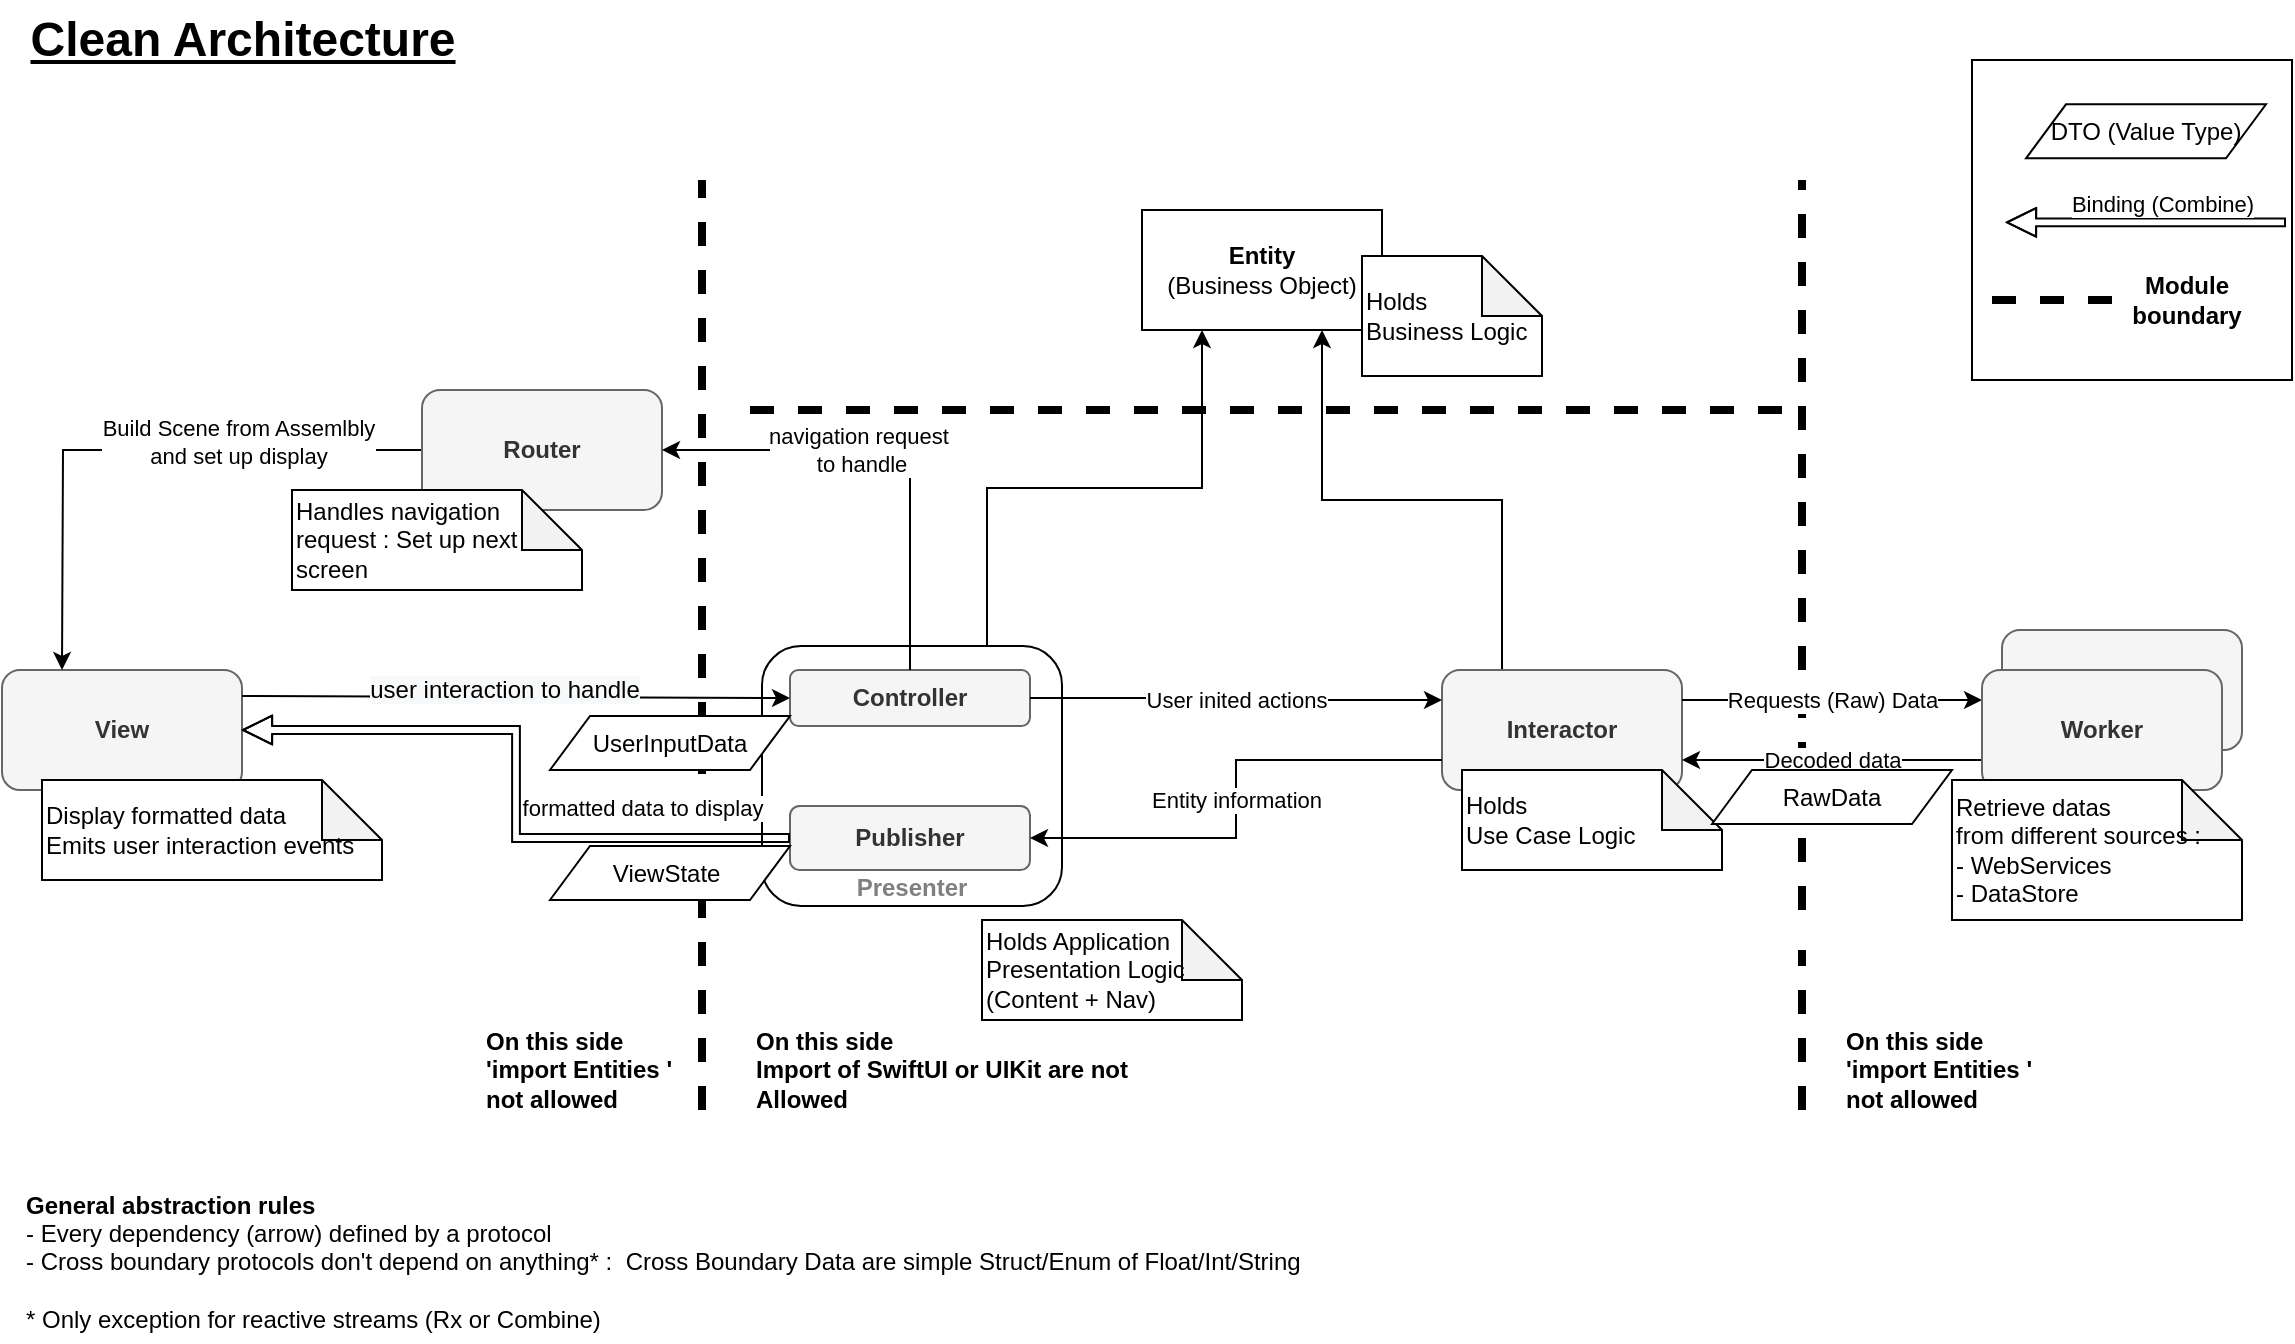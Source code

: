 <mxfile version="20.8.1" type="device"><diagram id="IqsIaZHnXh-778Lgr3Fg" name="Page-1"><mxGraphModel dx="1063" dy="831" grid="1" gridSize="10" guides="1" tooltips="1" connect="1" arrows="1" fold="1" page="1" pageScale="1" pageWidth="1169" pageHeight="827" math="0" shadow="0"><root><mxCell id="0"/><mxCell id="1" parent="0"/><mxCell id="jAiURIIAvoIftHYoV2iD-1" value="" style="whiteSpace=wrap;html=1;aspect=fixed;" parent="1" vertex="1"><mxGeometry x="1000" y="40" width="160" height="160" as="geometry"/></mxCell><mxCell id="2B9m5LGd9bEnkK_E82YT-1" value="&lt;b&gt;View&lt;/b&gt;" style="rounded=1;whiteSpace=wrap;html=1;fillColor=#f5f5f5;fontColor=#333333;strokeColor=#666666;" parent="1" vertex="1"><mxGeometry x="15" y="345" width="120" height="60" as="geometry"/></mxCell><mxCell id="2B9m5LGd9bEnkK_E82YT-20" style="edgeStyle=orthogonalEdgeStyle;rounded=0;orthogonalLoop=1;jettySize=auto;html=1;exitX=0;exitY=0.5;exitDx=0;exitDy=0;" parent="1" source="2B9m5LGd9bEnkK_E82YT-3" edge="1"><mxGeometry relative="1" as="geometry"><mxPoint x="45" y="345" as="targetPoint"/></mxGeometry></mxCell><mxCell id="_FerT0JbUeN8KcOLFhlX-1" value="Build Scene from Assemlbly &lt;br&gt;and&amp;nbsp;set up display" style="edgeLabel;html=1;align=center;verticalAlign=middle;resizable=0;points=[];" parent="2B9m5LGd9bEnkK_E82YT-20" vertex="1" connectable="0"><mxGeometry x="-0.442" y="-4" relative="1" as="geometry"><mxPoint x="-11" as="offset"/></mxGeometry></mxCell><mxCell id="2B9m5LGd9bEnkK_E82YT-3" value="&lt;b&gt;Router&lt;/b&gt;" style="rounded=1;whiteSpace=wrap;html=1;fillColor=#f5f5f5;fontColor=#333333;strokeColor=#666666;" parent="1" vertex="1"><mxGeometry x="225" y="205" width="120" height="60" as="geometry"/></mxCell><mxCell id="2B9m5LGd9bEnkK_E82YT-9" value="Holds Application &lt;br&gt;Presentation Logic &lt;br&gt;(Content + Nav)" style="shape=note;whiteSpace=wrap;html=1;backgroundOutline=1;darkOpacity=0.05;align=left;" parent="1" vertex="1"><mxGeometry x="505" y="470" width="130" height="50" as="geometry"/></mxCell><mxCell id="_FerT0JbUeN8KcOLFhlX-2" value="" style="endArrow=none;dashed=1;html=1;rounded=0;endSize=9;startSize=9;strokeWidth=4;" parent="1" edge="1"><mxGeometry width="50" height="50" relative="1" as="geometry"><mxPoint x="365" y="565" as="sourcePoint"/><mxPoint x="365" y="100" as="targetPoint"/></mxGeometry></mxCell><mxCell id="_FerT0JbUeN8KcOLFhlX-3" value="" style="endArrow=none;dashed=1;html=1;rounded=0;endSize=9;startSize=9;strokeWidth=4;startArrow=none;" parent="1" edge="1"><mxGeometry width="50" height="50" relative="1" as="geometry"><mxPoint x="915" y="465" as="sourcePoint"/><mxPoint x="915" y="100" as="targetPoint"/></mxGeometry></mxCell><mxCell id="_FerT0JbUeN8KcOLFhlX-4" value="&lt;b&gt;On this side&amp;nbsp;&lt;br&gt;Import of SwiftUI or UIKit are not&lt;br&gt;Allowed&lt;br&gt;&lt;/b&gt;" style="text;html=1;align=left;verticalAlign=middle;resizable=0;points=[];autosize=1;strokeColor=none;fillColor=none;" parent="1" vertex="1"><mxGeometry x="390" y="515" width="210" height="60" as="geometry"/></mxCell><mxCell id="o6d9IS9fS-FhpDyLB6n2-5" style="edgeStyle=orthogonalEdgeStyle;rounded=0;orthogonalLoop=1;jettySize=auto;html=1;exitX=0.25;exitY=0;exitDx=0;exitDy=0;entryX=0.75;entryY=1;entryDx=0;entryDy=0;" parent="1" source="_FerT0JbUeN8KcOLFhlX-5" target="2B9m5LGd9bEnkK_E82YT-7" edge="1"><mxGeometry relative="1" as="geometry"/></mxCell><mxCell id="_FerT0JbUeN8KcOLFhlX-5" value="&lt;b&gt;Interactor&lt;/b&gt;" style="rounded=1;whiteSpace=wrap;html=1;fillColor=#f5f5f5;fontColor=#333333;strokeColor=#666666;" parent="1" vertex="1"><mxGeometry x="735" y="345" width="120" height="60" as="geometry"/></mxCell><mxCell id="_FerT0JbUeN8KcOLFhlX-7" value="&lt;b&gt;On this side&amp;nbsp;&lt;br&gt;'import Entities '&amp;nbsp;&lt;br&gt;not allowed&lt;br&gt;&lt;/b&gt;" style="text;html=1;align=left;verticalAlign=middle;resizable=0;points=[];autosize=1;strokeColor=none;fillColor=none;" parent="1" vertex="1"><mxGeometry x="935" y="515" width="120" height="60" as="geometry"/></mxCell><mxCell id="_FerT0JbUeN8KcOLFhlX-8" value="" style="endArrow=none;dashed=1;html=1;rounded=0;endSize=9;startSize=9;strokeWidth=4;" parent="1" edge="1"><mxGeometry width="50" height="50" relative="1" as="geometry"><mxPoint x="1070" y="160" as="sourcePoint"/><mxPoint x="1000" y="160" as="targetPoint"/></mxGeometry></mxCell><mxCell id="_FerT0JbUeN8KcOLFhlX-12" value="Holds&amp;nbsp;&lt;br&gt;Use Case Logic" style="shape=note;whiteSpace=wrap;html=1;backgroundOutline=1;darkOpacity=0.05;align=left;" parent="1" vertex="1"><mxGeometry x="745" y="395" width="130" height="50" as="geometry"/></mxCell><mxCell id="_FerT0JbUeN8KcOLFhlX-13" value="Handles navigation request : Set up next screen" style="shape=note;whiteSpace=wrap;html=1;backgroundOutline=1;darkOpacity=0.05;align=left;" parent="1" vertex="1"><mxGeometry x="160" y="255" width="145" height="50" as="geometry"/></mxCell><mxCell id="_FerT0JbUeN8KcOLFhlX-17" value="Requests (Raw) Data" style="edgeStyle=orthogonalEdgeStyle;rounded=0;orthogonalLoop=1;jettySize=auto;html=1;exitX=1;exitY=0.25;exitDx=0;exitDy=0;entryX=0;entryY=0.25;entryDx=0;entryDy=0;strokeWidth=1;startSize=6;endSize=6;" parent="1" source="_FerT0JbUeN8KcOLFhlX-5" target="2B9m5LGd9bEnkK_E82YT-4" edge="1"><mxGeometry relative="1" as="geometry"><mxPoint x="859" y="365" as="sourcePoint"/><mxPoint x="1065" y="365" as="targetPoint"/></mxGeometry></mxCell><mxCell id="_FerT0JbUeN8KcOLFhlX-18" value="Decoded data" style="edgeStyle=orthogonalEdgeStyle;rounded=0;orthogonalLoop=1;jettySize=auto;html=1;exitX=0;exitY=0.75;exitDx=0;exitDy=0;entryX=1;entryY=0.75;entryDx=0;entryDy=0;strokeWidth=1;startSize=6;endSize=6;" parent="1" source="2B9m5LGd9bEnkK_E82YT-4" target="_FerT0JbUeN8KcOLFhlX-5" edge="1"><mxGeometry relative="1" as="geometry"><mxPoint x="1061" y="395" as="sourcePoint"/><mxPoint x="855" y="395" as="targetPoint"/></mxGeometry></mxCell><mxCell id="_FerT0JbUeN8KcOLFhlX-21" value="Service" style="rounded=1;whiteSpace=wrap;html=1;fillColor=#f5f5f5;fontColor=#333333;strokeColor=#666666;" parent="1" vertex="1"><mxGeometry x="1015" y="325" width="120" height="60" as="geometry"/></mxCell><mxCell id="2B9m5LGd9bEnkK_E82YT-4" value="Worker" style="rounded=1;whiteSpace=wrap;html=1;fillColor=#f5f5f5;fontColor=#333333;strokeColor=#666666;fontStyle=1" parent="1" vertex="1"><mxGeometry x="1005" y="345" width="120" height="60" as="geometry"/></mxCell><mxCell id="_FerT0JbUeN8KcOLFhlX-24" value="&lt;b&gt;General abstraction rules&lt;/b&gt;&lt;br&gt;&lt;div&gt;- Every dependency (arrow) defined by a protocol&lt;/div&gt;&lt;div&gt;- Cross boundary protocols don't depend on anything* : &amp;nbsp;Cross Boundary Data are simple Struct/Enum of Float/Int/String&lt;/div&gt;&lt;div&gt;&lt;br&gt;&lt;/div&gt;&lt;div&gt;* Only exception for reactive streams (Rx or Combine)&lt;/div&gt;" style="text;html=1;align=left;verticalAlign=middle;resizable=0;points=[];autosize=1;strokeColor=none;fillColor=none;" parent="1" vertex="1"><mxGeometry x="25" y="601" width="660" height="80" as="geometry"/></mxCell><mxCell id="iIhoQGCUtQCEEiyMtVFz-1" value="Retrieve&amp;nbsp;datas &lt;br&gt;from different sources :&lt;br&gt;- WebServices&lt;br&gt;- DataStore" style="shape=note;whiteSpace=wrap;html=1;backgroundOutline=1;darkOpacity=0.05;align=left;" parent="1" vertex="1"><mxGeometry x="990" y="400" width="145" height="70" as="geometry"/></mxCell><mxCell id="iIhoQGCUtQCEEiyMtVFz-2" value="Display formatted data&lt;br&gt;Emits user interaction events" style="shape=note;whiteSpace=wrap;html=1;backgroundOutline=1;darkOpacity=0.05;align=left;" parent="1" vertex="1"><mxGeometry x="35" y="400" width="170" height="50" as="geometry"/></mxCell><mxCell id="iIhoQGCUtQCEEiyMtVFz-4" value="&lt;b&gt;On this side&amp;nbsp;&lt;br&gt;'import Entities '&amp;nbsp;&lt;br&gt;not allowed&lt;br&gt;&lt;/b&gt;" style="text;html=1;align=left;verticalAlign=middle;resizable=0;points=[];autosize=1;strokeColor=none;fillColor=none;" parent="1" vertex="1"><mxGeometry x="255" y="515" width="120" height="60" as="geometry"/></mxCell><mxCell id="2B9m5LGd9bEnkK_E82YT-7" value="&lt;b&gt;Entity&lt;/b&gt;&lt;br&gt;(Business Object)" style="rounded=0;whiteSpace=wrap;html=1;" parent="1" vertex="1"><mxGeometry x="585" y="115" width="120" height="60" as="geometry"/></mxCell><mxCell id="2B9m5LGd9bEnkK_E82YT-8" value="Holds&amp;nbsp;&lt;br&gt;Business Logic" style="shape=note;whiteSpace=wrap;html=1;backgroundOutline=1;darkOpacity=0.05;align=left;" parent="1" vertex="1"><mxGeometry x="695" y="138" width="90" height="60" as="geometry"/></mxCell><mxCell id="o6d9IS9fS-FhpDyLB6n2-3" value="" style="endArrow=none;dashed=1;html=1;rounded=0;endSize=9;startSize=9;strokeWidth=4;" parent="1" edge="1"><mxGeometry width="50" height="50" relative="1" as="geometry"><mxPoint x="915" y="565" as="sourcePoint"/><mxPoint x="915" y="485" as="targetPoint"/></mxGeometry></mxCell><mxCell id="KF_D7qLzDisgmsfjIUA6-1" value="&lt;font style=&quot;font-size: 24px;&quot;&gt;&lt;b&gt;&lt;u&gt;Clean Architecture&lt;/u&gt;&lt;/b&gt;&lt;/font&gt;" style="text;html=1;align=center;verticalAlign=middle;resizable=0;points=[];autosize=1;strokeColor=none;fillColor=none;" parent="1" vertex="1"><mxGeometry x="15" y="10" width="240" height="40" as="geometry"/></mxCell><mxCell id="XUpimfTjfG5nW64AGMg6-2" value="RawData" style="shape=parallelogram;perimeter=parallelogramPerimeter;whiteSpace=wrap;html=1;fixedSize=1;" parent="1" vertex="1"><mxGeometry x="870" y="395" width="120" height="27" as="geometry"/></mxCell><mxCell id="GvlUxRKgqdaESaKsHqcz-1" value="DTO (Value Type)" style="shape=parallelogram;perimeter=parallelogramPerimeter;whiteSpace=wrap;html=1;fixedSize=1;" parent="1" vertex="1"><mxGeometry x="1027" y="62.17" width="120" height="27" as="geometry"/></mxCell><mxCell id="GvlUxRKgqdaESaKsHqcz-2" value="&lt;b&gt;&lt;font color=&quot;#808080&quot;&gt;Presenter&lt;/font&gt;&lt;/b&gt;" style="rounded=1;whiteSpace=wrap;html=1;align=center;verticalAlign=bottom;" parent="1" vertex="1"><mxGeometry x="395" y="333" width="150" height="130" as="geometry"/></mxCell><mxCell id="2B9m5LGd9bEnkK_E82YT-2" value="&lt;b&gt;Controller&lt;/b&gt;" style="rounded=1;whiteSpace=wrap;html=1;fillColor=#f5f5f5;fontColor=#333333;strokeColor=#666666;" parent="1" vertex="1"><mxGeometry x="409" y="345" width="120" height="28" as="geometry"/></mxCell><mxCell id="XUpimfTjfG5nW64AGMg6-3" value="&lt;b&gt;Publisher&lt;/b&gt;" style="rounded=1;whiteSpace=wrap;html=1;fillColor=#f5f5f5;fontColor=#333333;strokeColor=#666666;" parent="1" vertex="1"><mxGeometry x="409" y="413" width="120" height="32" as="geometry"/></mxCell><mxCell id="o6d9IS9fS-FhpDyLB6n2-4" style="edgeStyle=orthogonalEdgeStyle;rounded=0;orthogonalLoop=1;jettySize=auto;html=1;entryX=0.25;entryY=1;entryDx=0;entryDy=0;exitX=0.75;exitY=0;exitDx=0;exitDy=0;" parent="1" source="GvlUxRKgqdaESaKsHqcz-2" target="2B9m5LGd9bEnkK_E82YT-7" edge="1"><mxGeometry relative="1" as="geometry"><mxPoint x="499" y="328" as="sourcePoint"/></mxGeometry></mxCell><mxCell id="2B9m5LGd9bEnkK_E82YT-18" style="edgeStyle=orthogonalEdgeStyle;rounded=0;orthogonalLoop=1;jettySize=auto;html=1;exitX=0.5;exitY=0;exitDx=0;exitDy=0;entryX=1;entryY=0.5;entryDx=0;entryDy=0;" parent="1" source="2B9m5LGd9bEnkK_E82YT-2" target="2B9m5LGd9bEnkK_E82YT-3" edge="1"><mxGeometry relative="1" as="geometry"/></mxCell><mxCell id="2B9m5LGd9bEnkK_E82YT-19" value="navigation request&lt;br&gt;&amp;nbsp;to handle" style="edgeLabel;html=1;align=center;verticalAlign=middle;resizable=0;points=[];" parent="2B9m5LGd9bEnkK_E82YT-18" vertex="1" connectable="0"><mxGeometry x="0.167" relative="1" as="geometry"><mxPoint as="offset"/></mxGeometry></mxCell><mxCell id="2B9m5LGd9bEnkK_E82YT-11" style="edgeStyle=orthogonalEdgeStyle;rounded=0;orthogonalLoop=1;jettySize=auto;html=1;entryX=0;entryY=0.5;entryDx=0;entryDy=0;" parent="1" target="2B9m5LGd9bEnkK_E82YT-2" edge="1"><mxGeometry relative="1" as="geometry"><mxPoint x="135" y="358" as="sourcePoint"/></mxGeometry></mxCell><mxCell id="2B9m5LGd9bEnkK_E82YT-12" value="&lt;span style=&quot;font-size: 12px; text-align: left; background-color: rgb(248, 249, 250);&quot;&gt;user interaction to handle&lt;br&gt;&lt;/span&gt;" style="edgeLabel;html=1;align=center;verticalAlign=middle;resizable=0;points=[];" parent="2B9m5LGd9bEnkK_E82YT-11" vertex="1" connectable="0"><mxGeometry x="-0.047" y="4" relative="1" as="geometry"><mxPoint as="offset"/></mxGeometry></mxCell><mxCell id="2B9m5LGd9bEnkK_E82YT-15" style="edgeStyle=orthogonalEdgeStyle;rounded=0;orthogonalLoop=1;jettySize=auto;html=1;exitX=0;exitY=0.5;exitDx=0;exitDy=0;entryX=1;entryY=0.5;entryDx=0;entryDy=0;shape=flexArrow;strokeWidth=1;endWidth=9.444;endSize=4.519;width=3.889;" parent="1" source="XUpimfTjfG5nW64AGMg6-3" target="2B9m5LGd9bEnkK_E82YT-1" edge="1"><mxGeometry relative="1" as="geometry"><mxPoint x="135" y="390" as="targetPoint"/></mxGeometry></mxCell><mxCell id="2B9m5LGd9bEnkK_E82YT-16" value="formatted data to display" style="edgeLabel;html=1;align=center;verticalAlign=middle;resizable=0;points=[];" parent="2B9m5LGd9bEnkK_E82YT-15" vertex="1" connectable="0"><mxGeometry x="-0.107" y="-3" relative="1" as="geometry"><mxPoint x="60" y="-6" as="offset"/></mxGeometry></mxCell><mxCell id="_FerT0JbUeN8KcOLFhlX-16" value="Entity information" style="edgeStyle=orthogonalEdgeStyle;rounded=0;orthogonalLoop=1;jettySize=auto;html=1;exitX=0;exitY=0.75;exitDx=0;exitDy=0;entryX=1;entryY=0.5;entryDx=0;entryDy=0;strokeWidth=1;startSize=6;endSize=6;" parent="1" source="_FerT0JbUeN8KcOLFhlX-5" target="XUpimfTjfG5nW64AGMg6-3" edge="1"><mxGeometry relative="1" as="geometry"/></mxCell><mxCell id="_FerT0JbUeN8KcOLFhlX-15" value="User inited actions" style="edgeStyle=orthogonalEdgeStyle;rounded=0;orthogonalLoop=1;jettySize=auto;html=1;exitX=1;exitY=0.5;exitDx=0;exitDy=0;entryX=0;entryY=0.25;entryDx=0;entryDy=0;strokeWidth=1;startSize=6;endSize=6;" parent="1" source="2B9m5LGd9bEnkK_E82YT-2" target="_FerT0JbUeN8KcOLFhlX-5" edge="1"><mxGeometry relative="1" as="geometry"/></mxCell><mxCell id="XUpimfTjfG5nW64AGMg6-1" value="ViewState&amp;nbsp;" style="shape=parallelogram;perimeter=parallelogramPerimeter;whiteSpace=wrap;html=1;fixedSize=1;" parent="1" vertex="1"><mxGeometry x="289" y="433" width="120" height="27" as="geometry"/></mxCell><mxCell id="XUpimfTjfG5nW64AGMg6-4" value="UserInputData" style="shape=parallelogram;perimeter=parallelogramPerimeter;whiteSpace=wrap;html=1;fixedSize=1;" parent="1" vertex="1"><mxGeometry x="289" y="368" width="120" height="27" as="geometry"/></mxCell><mxCell id="GvlUxRKgqdaESaKsHqcz-3" style="edgeStyle=orthogonalEdgeStyle;rounded=0;orthogonalLoop=1;jettySize=auto;html=1;shape=flexArrow;strokeWidth=1;endWidth=9.444;endSize=4.519;width=3.889;" parent="1" edge="1"><mxGeometry relative="1" as="geometry"><mxPoint x="1017" y="121.17" as="targetPoint"/><mxPoint x="1157" y="121.17" as="sourcePoint"/><Array as="points"><mxPoint x="1037" y="121.17"/></Array></mxGeometry></mxCell><mxCell id="GvlUxRKgqdaESaKsHqcz-4" value="Binding (Combine)" style="edgeLabel;html=1;align=center;verticalAlign=middle;resizable=0;points=[];" parent="GvlUxRKgqdaESaKsHqcz-3" vertex="1" connectable="0"><mxGeometry x="-0.107" y="-3" relative="1" as="geometry"><mxPoint y="-6" as="offset"/></mxGeometry></mxCell><mxCell id="GvlUxRKgqdaESaKsHqcz-6" value="" style="endArrow=none;dashed=1;html=1;rounded=0;endSize=9;startSize=9;strokeWidth=4;" parent="1" edge="1"><mxGeometry width="50" height="50" relative="1" as="geometry"><mxPoint x="905" y="215" as="sourcePoint"/><mxPoint x="385" y="215" as="targetPoint"/></mxGeometry></mxCell><mxCell id="GvlUxRKgqdaESaKsHqcz-7" value="&lt;b&gt;&lt;font color=&quot;#000000&quot;&gt;Module &lt;br&gt;boundary&lt;/font&gt;&lt;/b&gt;" style="text;html=1;align=center;verticalAlign=middle;resizable=0;points=[];autosize=1;strokeColor=none;fillColor=none;fontColor=#808080;" parent="1" vertex="1"><mxGeometry x="1067" y="140" width="80" height="40" as="geometry"/></mxCell></root></mxGraphModel></diagram></mxfile>